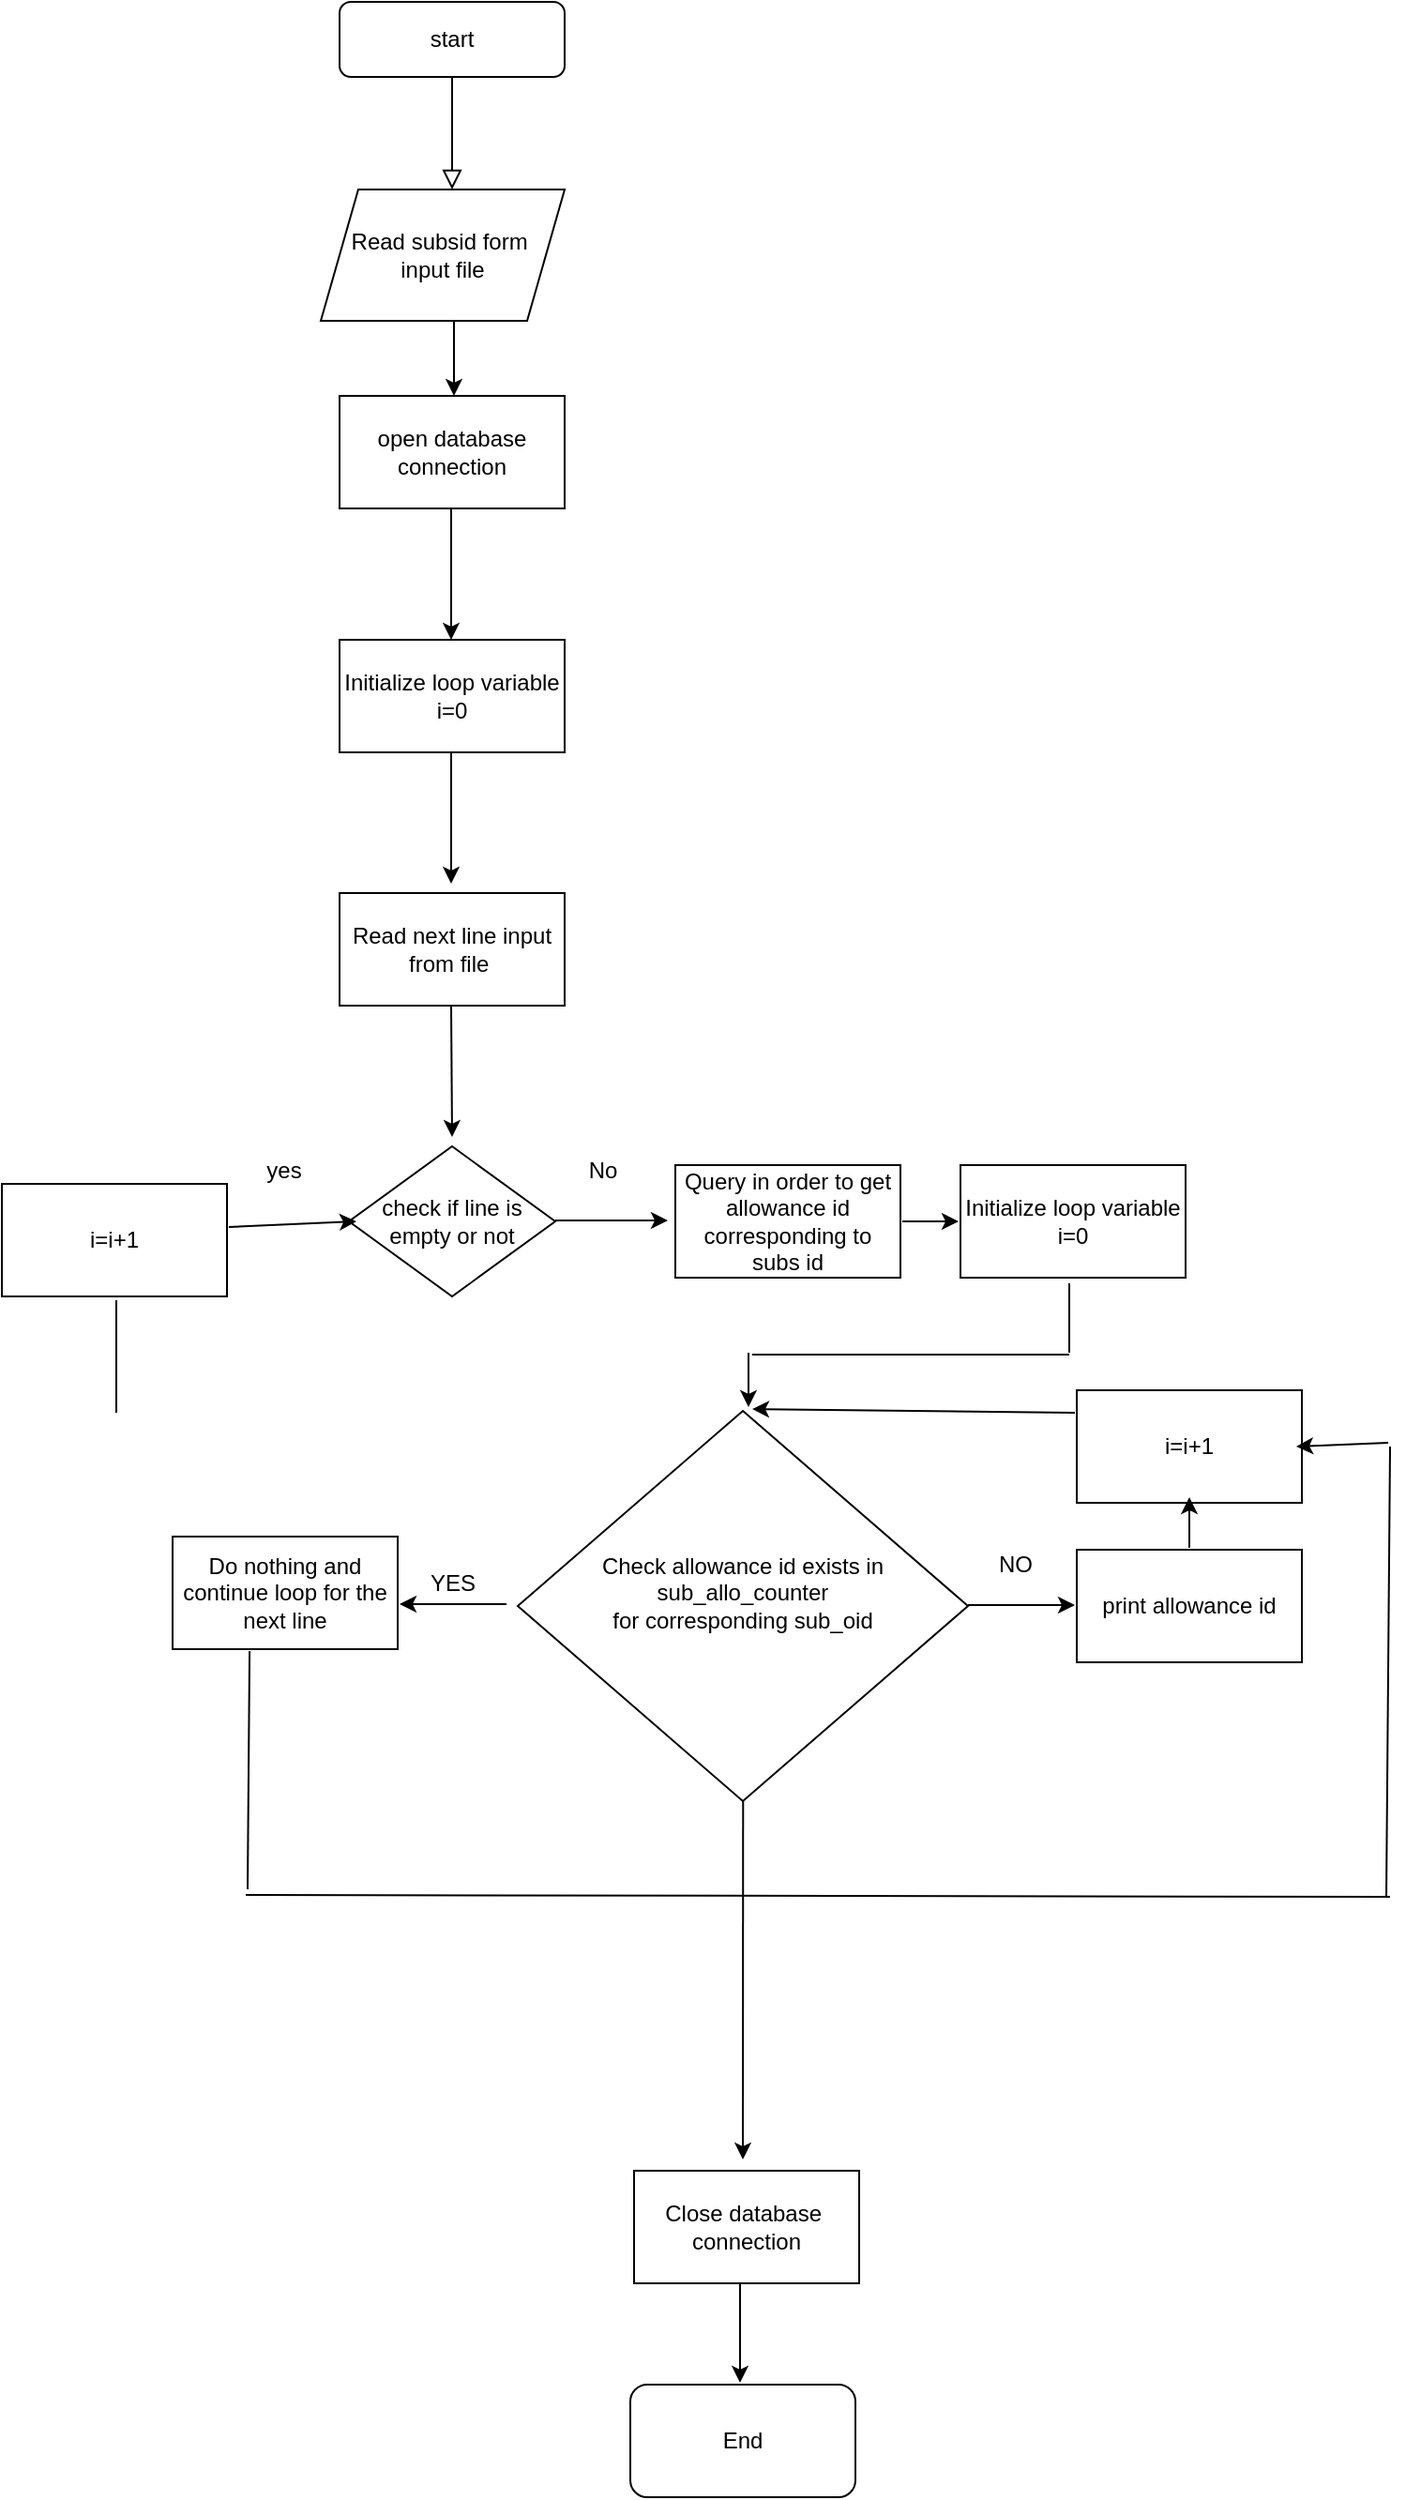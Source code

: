 <mxfile version="24.3.1" type="github">
  <diagram id="C5RBs43oDa-KdzZeNtuy" name="Page-1">
    <mxGraphModel dx="1707" dy="470" grid="1" gridSize="10" guides="1" tooltips="1" connect="1" arrows="1" fold="1" page="1" pageScale="1" pageWidth="827" pageHeight="1169" math="0" shadow="0">
      <root>
        <mxCell id="WIyWlLk6GJQsqaUBKTNV-0" />
        <mxCell id="WIyWlLk6GJQsqaUBKTNV-1" parent="WIyWlLk6GJQsqaUBKTNV-0" />
        <mxCell id="WIyWlLk6GJQsqaUBKTNV-2" value="" style="rounded=0;html=1;jettySize=auto;orthogonalLoop=1;fontSize=11;endArrow=block;endFill=0;endSize=8;strokeWidth=1;shadow=0;labelBackgroundColor=none;edgeStyle=orthogonalEdgeStyle;" parent="WIyWlLk6GJQsqaUBKTNV-1" source="WIyWlLk6GJQsqaUBKTNV-3" edge="1">
          <mxGeometry relative="1" as="geometry">
            <mxPoint x="220" y="180" as="targetPoint" />
          </mxGeometry>
        </mxCell>
        <mxCell id="WIyWlLk6GJQsqaUBKTNV-3" value="start" style="rounded=1;whiteSpace=wrap;html=1;fontSize=12;glass=0;strokeWidth=1;shadow=0;" parent="WIyWlLk6GJQsqaUBKTNV-1" vertex="1">
          <mxGeometry x="160" y="80" width="120" height="40" as="geometry" />
        </mxCell>
        <mxCell id="x0XarADRImUlEt6LpwKz-1" value="Read subsid form&amp;nbsp;&lt;div&gt;input file&lt;/div&gt;" style="shape=parallelogram;perimeter=parallelogramPerimeter;whiteSpace=wrap;html=1;fixedSize=1;" parent="WIyWlLk6GJQsqaUBKTNV-1" vertex="1">
          <mxGeometry x="150" y="180" width="130" height="70" as="geometry" />
        </mxCell>
        <mxCell id="x0XarADRImUlEt6LpwKz-3" value="open database connection" style="rounded=0;whiteSpace=wrap;html=1;" parent="WIyWlLk6GJQsqaUBKTNV-1" vertex="1">
          <mxGeometry x="160" y="290" width="120" height="60" as="geometry" />
        </mxCell>
        <mxCell id="x0XarADRImUlEt6LpwKz-6" value="" style="endArrow=classic;html=1;rounded=0;" parent="WIyWlLk6GJQsqaUBKTNV-1" edge="1">
          <mxGeometry width="50" height="50" relative="1" as="geometry">
            <mxPoint x="219.5" y="350" as="sourcePoint" />
            <mxPoint x="219.5" y="420" as="targetPoint" />
          </mxGeometry>
        </mxCell>
        <mxCell id="x0XarADRImUlEt6LpwKz-7" value="Initialize loop variable&lt;div&gt;i=0&lt;/div&gt;" style="rounded=0;whiteSpace=wrap;html=1;" parent="WIyWlLk6GJQsqaUBKTNV-1" vertex="1">
          <mxGeometry x="160" y="420" width="120" height="60" as="geometry" />
        </mxCell>
        <mxCell id="x0XarADRImUlEt6LpwKz-8" value="" style="endArrow=classic;html=1;rounded=0;" parent="WIyWlLk6GJQsqaUBKTNV-1" edge="1">
          <mxGeometry width="50" height="50" relative="1" as="geometry">
            <mxPoint x="219.5" y="480" as="sourcePoint" />
            <mxPoint x="219.5" y="550" as="targetPoint" />
          </mxGeometry>
        </mxCell>
        <mxCell id="x0XarADRImUlEt6LpwKz-9" value="Read next line input from file&amp;nbsp;" style="rounded=0;whiteSpace=wrap;html=1;" parent="WIyWlLk6GJQsqaUBKTNV-1" vertex="1">
          <mxGeometry x="160" y="555" width="120" height="60" as="geometry" />
        </mxCell>
        <mxCell id="x0XarADRImUlEt6LpwKz-10" value="" style="endArrow=classic;html=1;rounded=0;" parent="WIyWlLk6GJQsqaUBKTNV-1" edge="1">
          <mxGeometry width="50" height="50" relative="1" as="geometry">
            <mxPoint x="219.5" y="615" as="sourcePoint" />
            <mxPoint x="220" y="685" as="targetPoint" />
          </mxGeometry>
        </mxCell>
        <mxCell id="x0XarADRImUlEt6LpwKz-11" value="check if line is empty or not" style="rhombus;whiteSpace=wrap;html=1;" parent="WIyWlLk6GJQsqaUBKTNV-1" vertex="1">
          <mxGeometry x="165" y="690" width="110" height="80" as="geometry" />
        </mxCell>
        <mxCell id="x0XarADRImUlEt6LpwKz-16" value="yes" style="text;html=1;align=center;verticalAlign=middle;resizable=0;points=[];autosize=1;strokeColor=none;fillColor=none;" parent="WIyWlLk6GJQsqaUBKTNV-1" vertex="1">
          <mxGeometry x="110" y="688" width="40" height="30" as="geometry" />
        </mxCell>
        <mxCell id="x0XarADRImUlEt6LpwKz-17" value="i=i+1" style="rounded=0;whiteSpace=wrap;html=1;" parent="WIyWlLk6GJQsqaUBKTNV-1" vertex="1">
          <mxGeometry x="-20" y="710" width="120" height="60" as="geometry" />
        </mxCell>
        <mxCell id="x0XarADRImUlEt6LpwKz-22" value="" style="endArrow=classic;html=1;rounded=0;" parent="WIyWlLk6GJQsqaUBKTNV-1" edge="1">
          <mxGeometry width="50" height="50" relative="1" as="geometry">
            <mxPoint x="275" y="729.5" as="sourcePoint" />
            <mxPoint x="335" y="729.5" as="targetPoint" />
            <Array as="points" />
          </mxGeometry>
        </mxCell>
        <mxCell id="x0XarADRImUlEt6LpwKz-23" value="Query in order to get allowance id corresponding to subs id" style="rounded=0;whiteSpace=wrap;html=1;" parent="WIyWlLk6GJQsqaUBKTNV-1" vertex="1">
          <mxGeometry x="339" y="700" width="120" height="60" as="geometry" />
        </mxCell>
        <mxCell id="x0XarADRImUlEt6LpwKz-24" value="No" style="text;html=1;align=center;verticalAlign=middle;resizable=0;points=[];autosize=1;strokeColor=none;fillColor=none;" parent="WIyWlLk6GJQsqaUBKTNV-1" vertex="1">
          <mxGeometry x="280" y="688" width="40" height="30" as="geometry" />
        </mxCell>
        <mxCell id="x0XarADRImUlEt6LpwKz-28" value="Check allowance id exists in&lt;div&gt;sub_allo_counter&lt;/div&gt;&lt;div&gt;for corresponding sub_oid&lt;/div&gt;&lt;div&gt;&lt;br&gt;&lt;/div&gt;" style="rhombus;whiteSpace=wrap;html=1;" parent="WIyWlLk6GJQsqaUBKTNV-1" vertex="1">
          <mxGeometry x="255" y="831" width="240" height="208" as="geometry" />
        </mxCell>
        <mxCell id="x0XarADRImUlEt6LpwKz-29" value="" style="endArrow=classic;html=1;rounded=0;" parent="WIyWlLk6GJQsqaUBKTNV-1" edge="1">
          <mxGeometry width="50" height="50" relative="1" as="geometry">
            <mxPoint x="249" y="934" as="sourcePoint" />
            <mxPoint x="192" y="934" as="targetPoint" />
            <Array as="points">
              <mxPoint x="212" y="934" />
            </Array>
          </mxGeometry>
        </mxCell>
        <mxCell id="x0XarADRImUlEt6LpwKz-31" value="Do nothing and continue loop for the next line" style="rounded=0;whiteSpace=wrap;html=1;" parent="WIyWlLk6GJQsqaUBKTNV-1" vertex="1">
          <mxGeometry x="71" y="898" width="120" height="60" as="geometry" />
        </mxCell>
        <mxCell id="x0XarADRImUlEt6LpwKz-32" value="print allowance id" style="rounded=0;whiteSpace=wrap;html=1;" parent="WIyWlLk6GJQsqaUBKTNV-1" vertex="1">
          <mxGeometry x="553" y="905" width="120" height="60" as="geometry" />
        </mxCell>
        <mxCell id="x0XarADRImUlEt6LpwKz-33" value="" style="endArrow=classic;html=1;rounded=0;" parent="WIyWlLk6GJQsqaUBKTNV-1" edge="1">
          <mxGeometry width="50" height="50" relative="1" as="geometry">
            <mxPoint x="495" y="934.5" as="sourcePoint" />
            <mxPoint x="552" y="934.5" as="targetPoint" />
          </mxGeometry>
        </mxCell>
        <mxCell id="x0XarADRImUlEt6LpwKz-37" value="" style="endArrow=classic;html=1;rounded=0;" parent="WIyWlLk6GJQsqaUBKTNV-1" edge="1">
          <mxGeometry width="50" height="50" relative="1" as="geometry">
            <mxPoint x="373.5" y="1296" as="sourcePoint" />
            <mxPoint x="373.5" y="1349" as="targetPoint" />
          </mxGeometry>
        </mxCell>
        <mxCell id="x0XarADRImUlEt6LpwKz-38" value="End" style="rounded=1;whiteSpace=wrap;html=1;" parent="WIyWlLk6GJQsqaUBKTNV-1" vertex="1">
          <mxGeometry x="315" y="1350" width="120" height="60" as="geometry" />
        </mxCell>
        <mxCell id="x0XarADRImUlEt6LpwKz-41" value="Close database&amp;nbsp;&lt;div&gt;connection&lt;/div&gt;" style="rounded=0;whiteSpace=wrap;html=1;" parent="WIyWlLk6GJQsqaUBKTNV-1" vertex="1">
          <mxGeometry x="317" y="1236" width="120" height="60" as="geometry" />
        </mxCell>
        <mxCell id="x0XarADRImUlEt6LpwKz-45" value="NO" style="text;html=1;align=center;verticalAlign=middle;resizable=0;points=[];autosize=1;strokeColor=none;fillColor=none;" parent="WIyWlLk6GJQsqaUBKTNV-1" vertex="1">
          <mxGeometry x="500" y="898" width="40" height="30" as="geometry" />
        </mxCell>
        <mxCell id="x0XarADRImUlEt6LpwKz-46" value="YES" style="text;html=1;align=center;verticalAlign=middle;resizable=0;points=[];autosize=1;strokeColor=none;fillColor=none;" parent="WIyWlLk6GJQsqaUBKTNV-1" vertex="1">
          <mxGeometry x="195" y="908" width="50" height="30" as="geometry" />
        </mxCell>
        <mxCell id="x0XarADRImUlEt6LpwKz-50" value="" style="endArrow=classic;html=1;rounded=0;" parent="WIyWlLk6GJQsqaUBKTNV-1" edge="1">
          <mxGeometry width="50" height="50" relative="1" as="geometry">
            <mxPoint x="460" y="730" as="sourcePoint" />
            <mxPoint x="490" y="730" as="targetPoint" />
          </mxGeometry>
        </mxCell>
        <mxCell id="x0XarADRImUlEt6LpwKz-51" value="Initialize loop variable&lt;div&gt;i=0&lt;/div&gt;" style="rounded=0;whiteSpace=wrap;html=1;" parent="WIyWlLk6GJQsqaUBKTNV-1" vertex="1">
          <mxGeometry x="491" y="700" width="120" height="60" as="geometry" />
        </mxCell>
        <mxCell id="Qe9YPick1gmmAKSnKSvn-6" value="" style="endArrow=classic;html=1;rounded=0;" edge="1" parent="WIyWlLk6GJQsqaUBKTNV-1">
          <mxGeometry width="50" height="50" relative="1" as="geometry">
            <mxPoint x="221" y="250" as="sourcePoint" />
            <mxPoint x="221" y="290" as="targetPoint" />
          </mxGeometry>
        </mxCell>
        <mxCell id="Qe9YPick1gmmAKSnKSvn-22" value="" style="endArrow=none;html=1;rounded=0;" edge="1" parent="WIyWlLk6GJQsqaUBKTNV-1">
          <mxGeometry width="50" height="50" relative="1" as="geometry">
            <mxPoint x="41" y="832" as="sourcePoint" />
            <mxPoint x="41" y="772" as="targetPoint" />
          </mxGeometry>
        </mxCell>
        <mxCell id="Qe9YPick1gmmAKSnKSvn-25" value="" style="endArrow=none;html=1;rounded=0;" edge="1" parent="WIyWlLk6GJQsqaUBKTNV-1">
          <mxGeometry width="50" height="50" relative="1" as="geometry">
            <mxPoint x="549" y="800" as="sourcePoint" />
            <mxPoint x="549" y="763" as="targetPoint" />
          </mxGeometry>
        </mxCell>
        <mxCell id="Qe9YPick1gmmAKSnKSvn-26" value="" style="endArrow=none;html=1;rounded=0;" edge="1" parent="WIyWlLk6GJQsqaUBKTNV-1">
          <mxGeometry width="50" height="50" relative="1" as="geometry">
            <mxPoint x="380" y="801" as="sourcePoint" />
            <mxPoint x="549" y="801" as="targetPoint" />
          </mxGeometry>
        </mxCell>
        <mxCell id="Qe9YPick1gmmAKSnKSvn-27" value="" style="endArrow=classic;html=1;rounded=0;" edge="1" parent="WIyWlLk6GJQsqaUBKTNV-1">
          <mxGeometry width="50" height="50" relative="1" as="geometry">
            <mxPoint x="378" y="800" as="sourcePoint" />
            <mxPoint x="378" y="829" as="targetPoint" />
          </mxGeometry>
        </mxCell>
        <mxCell id="Qe9YPick1gmmAKSnKSvn-29" value="" style="endArrow=none;html=1;rounded=0;" edge="1" parent="WIyWlLk6GJQsqaUBKTNV-1">
          <mxGeometry width="50" height="50" relative="1" as="geometry">
            <mxPoint x="110" y="1089" as="sourcePoint" />
            <mxPoint x="720" y="1090" as="targetPoint" />
          </mxGeometry>
        </mxCell>
        <mxCell id="Qe9YPick1gmmAKSnKSvn-31" value="i=i+1" style="rounded=0;whiteSpace=wrap;html=1;" vertex="1" parent="WIyWlLk6GJQsqaUBKTNV-1">
          <mxGeometry x="553" y="820" width="120" height="60" as="geometry" />
        </mxCell>
        <mxCell id="Qe9YPick1gmmAKSnKSvn-32" value="" style="endArrow=classic;html=1;rounded=0;" edge="1" parent="WIyWlLk6GJQsqaUBKTNV-1">
          <mxGeometry width="50" height="50" relative="1" as="geometry">
            <mxPoint x="613" y="904" as="sourcePoint" />
            <mxPoint x="613" y="877" as="targetPoint" />
          </mxGeometry>
        </mxCell>
        <mxCell id="Qe9YPick1gmmAKSnKSvn-35" value="" style="endArrow=none;html=1;rounded=0;entryX=0.342;entryY=1.017;entryDx=0;entryDy=0;entryPerimeter=0;" edge="1" parent="WIyWlLk6GJQsqaUBKTNV-1" target="x0XarADRImUlEt6LpwKz-31">
          <mxGeometry width="50" height="50" relative="1" as="geometry">
            <mxPoint x="111" y="1086" as="sourcePoint" />
            <mxPoint x="111" y="1008" as="targetPoint" />
          </mxGeometry>
        </mxCell>
        <mxCell id="Qe9YPick1gmmAKSnKSvn-36" value="" style="endArrow=none;html=1;rounded=0;" edge="1" parent="WIyWlLk6GJQsqaUBKTNV-1">
          <mxGeometry width="50" height="50" relative="1" as="geometry">
            <mxPoint x="718" y="1090" as="sourcePoint" />
            <mxPoint x="720" y="850" as="targetPoint" />
          </mxGeometry>
        </mxCell>
        <mxCell id="Qe9YPick1gmmAKSnKSvn-37" value="" style="endArrow=classic;html=1;rounded=0;entryX=0.975;entryY=0.5;entryDx=0;entryDy=0;entryPerimeter=0;" edge="1" parent="WIyWlLk6GJQsqaUBKTNV-1" target="Qe9YPick1gmmAKSnKSvn-31">
          <mxGeometry width="50" height="50" relative="1" as="geometry">
            <mxPoint x="719" y="848" as="sourcePoint" />
            <mxPoint x="680" y="847" as="targetPoint" />
          </mxGeometry>
        </mxCell>
        <mxCell id="Qe9YPick1gmmAKSnKSvn-38" value="" style="endArrow=classic;html=1;rounded=0;" edge="1" parent="WIyWlLk6GJQsqaUBKTNV-1">
          <mxGeometry width="50" height="50" relative="1" as="geometry">
            <mxPoint x="552" y="832" as="sourcePoint" />
            <mxPoint x="380" y="830" as="targetPoint" />
          </mxGeometry>
        </mxCell>
        <mxCell id="Qe9YPick1gmmAKSnKSvn-40" value="" style="endArrow=classic;html=1;rounded=0;exitX=0.313;exitY=0.62;exitDx=0;exitDy=0;exitPerimeter=0;" edge="1" parent="WIyWlLk6GJQsqaUBKTNV-1">
          <mxGeometry width="50" height="50" relative="1" as="geometry">
            <mxPoint x="375.12" y="1038.96" as="sourcePoint" />
            <mxPoint x="375" y="1230" as="targetPoint" />
          </mxGeometry>
        </mxCell>
        <mxCell id="Qe9YPick1gmmAKSnKSvn-41" value="" style="endArrow=classic;html=1;rounded=0;exitX=1.008;exitY=0.383;exitDx=0;exitDy=0;exitPerimeter=0;" edge="1" parent="WIyWlLk6GJQsqaUBKTNV-1" source="x0XarADRImUlEt6LpwKz-17">
          <mxGeometry width="50" height="50" relative="1" as="geometry">
            <mxPoint x="113" y="730" as="sourcePoint" />
            <mxPoint x="169" y="730" as="targetPoint" />
          </mxGeometry>
        </mxCell>
      </root>
    </mxGraphModel>
  </diagram>
</mxfile>
